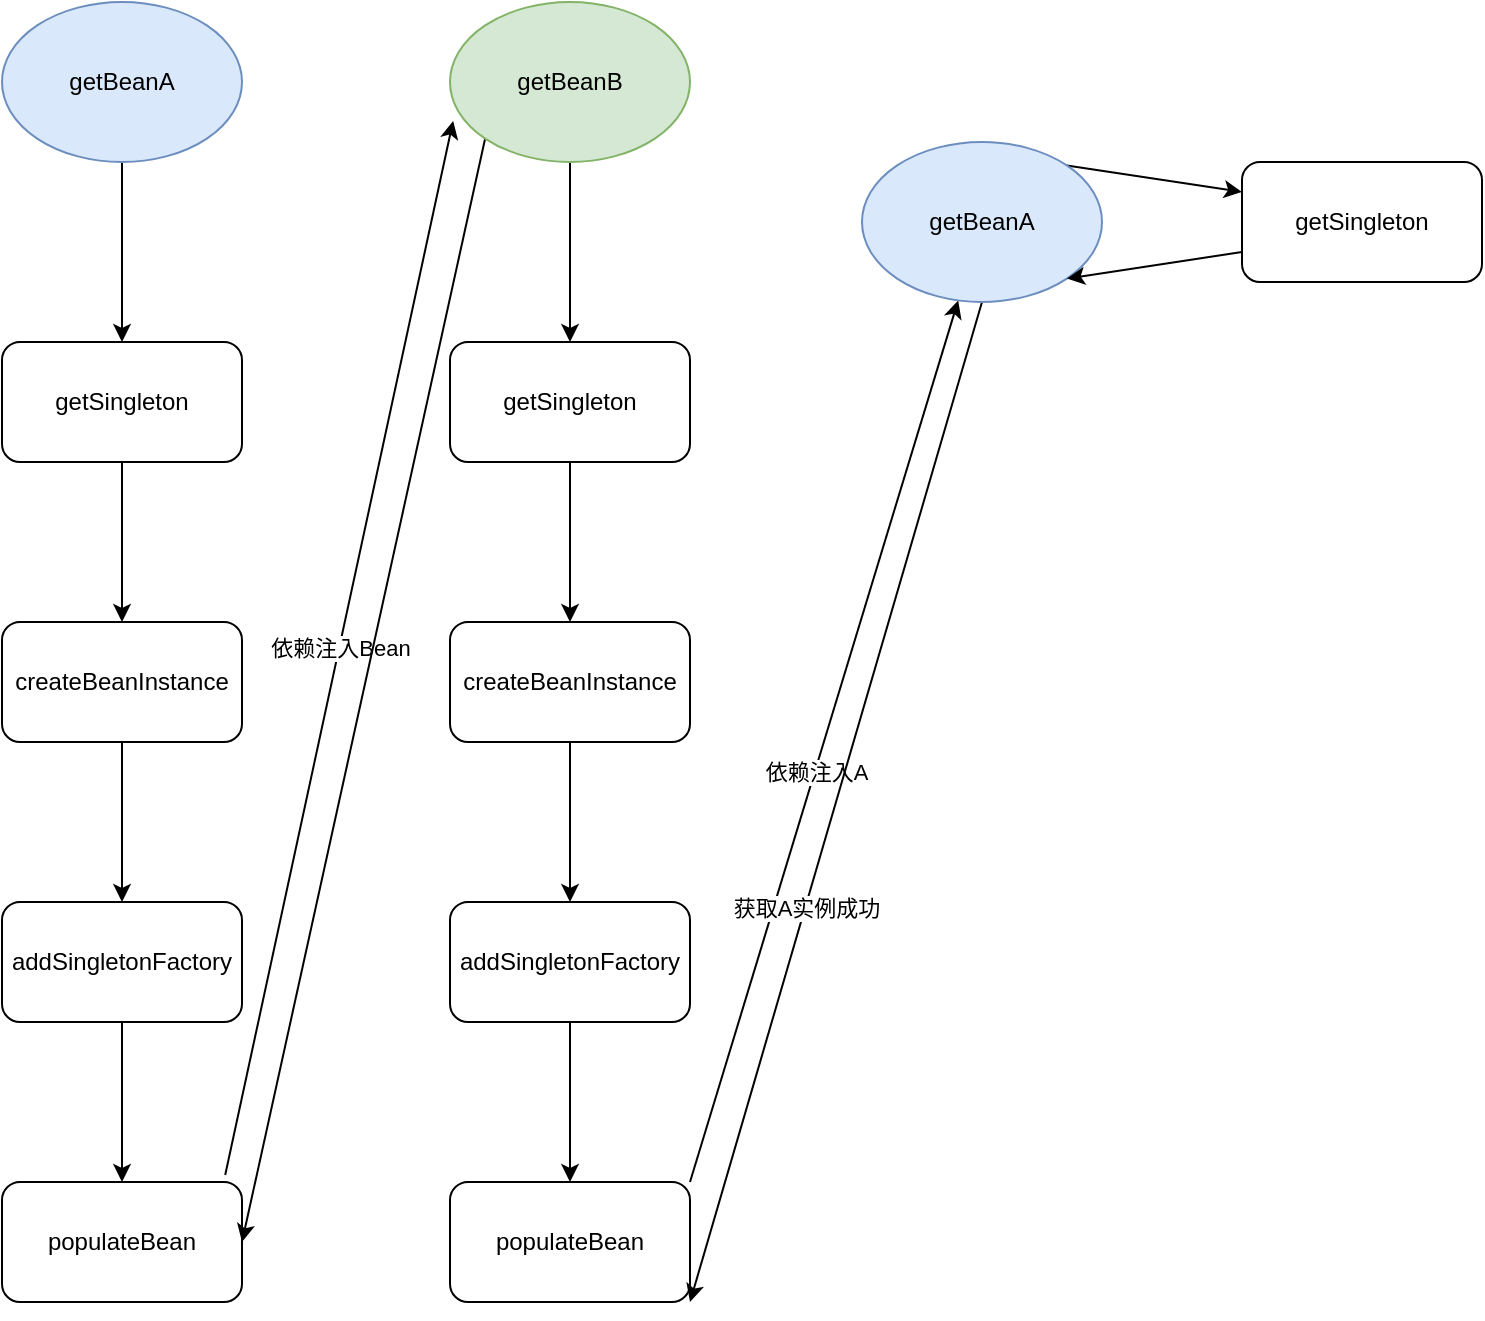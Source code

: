 <mxfile version="16.1.0" type="github">
  <diagram id="E_Swps3nkwiC2qHMAui6" name="Page-1">
    <mxGraphModel dx="1824" dy="1027" grid="1" gridSize="10" guides="1" tooltips="1" connect="1" arrows="1" fold="1" page="1" pageScale="1" pageWidth="827" pageHeight="1169" math="0" shadow="0">
      <root>
        <mxCell id="0" />
        <mxCell id="1" parent="0" />
        <mxCell id="_0hY0pi20xuYU74gT79k-4" value="" style="edgeStyle=orthogonalEdgeStyle;rounded=0;orthogonalLoop=1;jettySize=auto;html=1;" edge="1" parent="1" source="_0hY0pi20xuYU74gT79k-1" target="_0hY0pi20xuYU74gT79k-3">
          <mxGeometry relative="1" as="geometry" />
        </mxCell>
        <mxCell id="_0hY0pi20xuYU74gT79k-1" value="getBeanA" style="ellipse;whiteSpace=wrap;html=1;fillColor=#dae8fc;strokeColor=#6c8ebf;" vertex="1" parent="1">
          <mxGeometry x="70" y="150" width="120" height="80" as="geometry" />
        </mxCell>
        <mxCell id="_0hY0pi20xuYU74gT79k-6" value="" style="edgeStyle=orthogonalEdgeStyle;rounded=0;orthogonalLoop=1;jettySize=auto;html=1;" edge="1" parent="1" source="_0hY0pi20xuYU74gT79k-3" target="_0hY0pi20xuYU74gT79k-5">
          <mxGeometry relative="1" as="geometry" />
        </mxCell>
        <mxCell id="_0hY0pi20xuYU74gT79k-3" value="getSingleton" style="rounded=1;whiteSpace=wrap;html=1;" vertex="1" parent="1">
          <mxGeometry x="70" y="320" width="120" height="60" as="geometry" />
        </mxCell>
        <mxCell id="_0hY0pi20xuYU74gT79k-8" value="" style="edgeStyle=orthogonalEdgeStyle;rounded=0;orthogonalLoop=1;jettySize=auto;html=1;" edge="1" parent="1" source="_0hY0pi20xuYU74gT79k-5" target="_0hY0pi20xuYU74gT79k-7">
          <mxGeometry relative="1" as="geometry" />
        </mxCell>
        <mxCell id="_0hY0pi20xuYU74gT79k-5" value="createBeanInstance" style="whiteSpace=wrap;html=1;rounded=1;" vertex="1" parent="1">
          <mxGeometry x="70" y="460" width="120" height="60" as="geometry" />
        </mxCell>
        <mxCell id="_0hY0pi20xuYU74gT79k-10" value="" style="edgeStyle=orthogonalEdgeStyle;rounded=0;orthogonalLoop=1;jettySize=auto;html=1;" edge="1" parent="1" source="_0hY0pi20xuYU74gT79k-7" target="_0hY0pi20xuYU74gT79k-9">
          <mxGeometry relative="1" as="geometry" />
        </mxCell>
        <mxCell id="_0hY0pi20xuYU74gT79k-7" value="addSingletonFactory" style="whiteSpace=wrap;html=1;rounded=1;" vertex="1" parent="1">
          <mxGeometry x="70" y="600" width="120" height="60" as="geometry" />
        </mxCell>
        <mxCell id="_0hY0pi20xuYU74gT79k-20" value="依赖注入Bean" style="rounded=0;orthogonalLoop=1;jettySize=auto;html=1;exitX=0.93;exitY=-0.058;exitDx=0;exitDy=0;entryX=0.013;entryY=0.743;entryDx=0;entryDy=0;entryPerimeter=0;exitPerimeter=0;" edge="1" parent="1" source="_0hY0pi20xuYU74gT79k-9" target="_0hY0pi20xuYU74gT79k-12">
          <mxGeometry relative="1" as="geometry" />
        </mxCell>
        <mxCell id="_0hY0pi20xuYU74gT79k-9" value="populateBean" style="whiteSpace=wrap;html=1;rounded=1;" vertex="1" parent="1">
          <mxGeometry x="70" y="740" width="120" height="60" as="geometry" />
        </mxCell>
        <mxCell id="_0hY0pi20xuYU74gT79k-11" value="" style="edgeStyle=orthogonalEdgeStyle;rounded=0;orthogonalLoop=1;jettySize=auto;html=1;" edge="1" parent="1" source="_0hY0pi20xuYU74gT79k-12" target="_0hY0pi20xuYU74gT79k-14">
          <mxGeometry relative="1" as="geometry" />
        </mxCell>
        <mxCell id="_0hY0pi20xuYU74gT79k-29" style="edgeStyle=none;rounded=0;orthogonalLoop=1;jettySize=auto;html=1;exitX=0;exitY=1;exitDx=0;exitDy=0;entryX=1;entryY=0.5;entryDx=0;entryDy=0;" edge="1" parent="1" source="_0hY0pi20xuYU74gT79k-12" target="_0hY0pi20xuYU74gT79k-9">
          <mxGeometry relative="1" as="geometry" />
        </mxCell>
        <mxCell id="_0hY0pi20xuYU74gT79k-12" value="getBeanB" style="ellipse;whiteSpace=wrap;html=1;fillColor=#d5e8d4;strokeColor=#82b366;" vertex="1" parent="1">
          <mxGeometry x="294" y="150" width="120" height="80" as="geometry" />
        </mxCell>
        <mxCell id="_0hY0pi20xuYU74gT79k-13" value="" style="edgeStyle=orthogonalEdgeStyle;rounded=0;orthogonalLoop=1;jettySize=auto;html=1;" edge="1" parent="1" source="_0hY0pi20xuYU74gT79k-14" target="_0hY0pi20xuYU74gT79k-16">
          <mxGeometry relative="1" as="geometry" />
        </mxCell>
        <mxCell id="_0hY0pi20xuYU74gT79k-14" value="getSingleton" style="rounded=1;whiteSpace=wrap;html=1;" vertex="1" parent="1">
          <mxGeometry x="294" y="320" width="120" height="60" as="geometry" />
        </mxCell>
        <mxCell id="_0hY0pi20xuYU74gT79k-15" value="" style="edgeStyle=orthogonalEdgeStyle;rounded=0;orthogonalLoop=1;jettySize=auto;html=1;" edge="1" parent="1" source="_0hY0pi20xuYU74gT79k-16" target="_0hY0pi20xuYU74gT79k-18">
          <mxGeometry relative="1" as="geometry" />
        </mxCell>
        <mxCell id="_0hY0pi20xuYU74gT79k-16" value="createBeanInstance" style="whiteSpace=wrap;html=1;rounded=1;" vertex="1" parent="1">
          <mxGeometry x="294" y="460" width="120" height="60" as="geometry" />
        </mxCell>
        <mxCell id="_0hY0pi20xuYU74gT79k-17" value="" style="edgeStyle=orthogonalEdgeStyle;rounded=0;orthogonalLoop=1;jettySize=auto;html=1;" edge="1" parent="1" source="_0hY0pi20xuYU74gT79k-18" target="_0hY0pi20xuYU74gT79k-19">
          <mxGeometry relative="1" as="geometry" />
        </mxCell>
        <mxCell id="_0hY0pi20xuYU74gT79k-18" value="addSingletonFactory" style="whiteSpace=wrap;html=1;rounded=1;" vertex="1" parent="1">
          <mxGeometry x="294" y="600" width="120" height="60" as="geometry" />
        </mxCell>
        <mxCell id="_0hY0pi20xuYU74gT79k-23" style="edgeStyle=none;rounded=0;orthogonalLoop=1;jettySize=auto;html=1;exitX=1;exitY=0;exitDx=0;exitDy=0;" edge="1" parent="1" source="_0hY0pi20xuYU74gT79k-19" target="_0hY0pi20xuYU74gT79k-21">
          <mxGeometry relative="1" as="geometry" />
        </mxCell>
        <mxCell id="_0hY0pi20xuYU74gT79k-27" value="依赖注入A" style="edgeLabel;html=1;align=center;verticalAlign=middle;resizable=0;points=[];" vertex="1" connectable="0" parent="_0hY0pi20xuYU74gT79k-23">
          <mxGeometry x="-0.068" relative="1" as="geometry">
            <mxPoint as="offset" />
          </mxGeometry>
        </mxCell>
        <mxCell id="_0hY0pi20xuYU74gT79k-19" value="populateBean" style="whiteSpace=wrap;html=1;rounded=1;" vertex="1" parent="1">
          <mxGeometry x="294" y="740" width="120" height="60" as="geometry" />
        </mxCell>
        <mxCell id="_0hY0pi20xuYU74gT79k-24" value="" style="edgeStyle=none;rounded=0;orthogonalLoop=1;jettySize=auto;html=1;entryX=0;entryY=0.25;entryDx=0;entryDy=0;exitX=1;exitY=0;exitDx=0;exitDy=0;" edge="1" parent="1" source="_0hY0pi20xuYU74gT79k-21" target="_0hY0pi20xuYU74gT79k-22">
          <mxGeometry relative="1" as="geometry" />
        </mxCell>
        <mxCell id="_0hY0pi20xuYU74gT79k-26" style="edgeStyle=none;rounded=0;orthogonalLoop=1;jettySize=auto;html=1;exitX=0.5;exitY=1;exitDx=0;exitDy=0;entryX=1;entryY=1;entryDx=0;entryDy=0;" edge="1" parent="1" source="_0hY0pi20xuYU74gT79k-21" target="_0hY0pi20xuYU74gT79k-19">
          <mxGeometry relative="1" as="geometry" />
        </mxCell>
        <mxCell id="_0hY0pi20xuYU74gT79k-28" value="获取A实例成功" style="edgeLabel;html=1;align=center;verticalAlign=middle;resizable=0;points=[];" vertex="1" connectable="0" parent="_0hY0pi20xuYU74gT79k-26">
          <mxGeometry x="0.211" relative="1" as="geometry">
            <mxPoint as="offset" />
          </mxGeometry>
        </mxCell>
        <mxCell id="_0hY0pi20xuYU74gT79k-21" value="getBeanA" style="ellipse;whiteSpace=wrap;html=1;fillColor=#dae8fc;strokeColor=#6c8ebf;" vertex="1" parent="1">
          <mxGeometry x="500" y="220" width="120" height="80" as="geometry" />
        </mxCell>
        <mxCell id="_0hY0pi20xuYU74gT79k-25" style="edgeStyle=none;rounded=0;orthogonalLoop=1;jettySize=auto;html=1;exitX=0;exitY=0.75;exitDx=0;exitDy=0;entryX=1;entryY=1;entryDx=0;entryDy=0;" edge="1" parent="1" source="_0hY0pi20xuYU74gT79k-22" target="_0hY0pi20xuYU74gT79k-21">
          <mxGeometry relative="1" as="geometry" />
        </mxCell>
        <mxCell id="_0hY0pi20xuYU74gT79k-22" value="getSingleton" style="rounded=1;whiteSpace=wrap;html=1;" vertex="1" parent="1">
          <mxGeometry x="690" y="230" width="120" height="60" as="geometry" />
        </mxCell>
      </root>
    </mxGraphModel>
  </diagram>
</mxfile>
